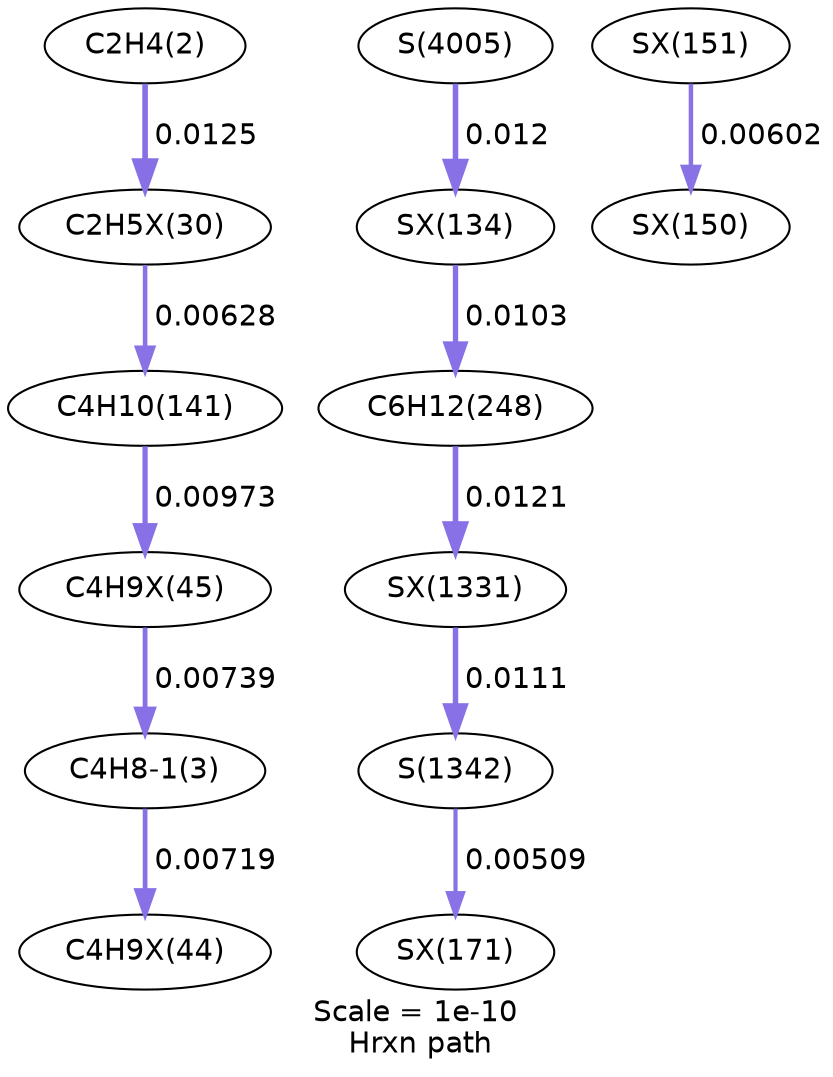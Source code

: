digraph reaction_paths {
center=1;
s5 -> s50[fontname="Helvetica", style="setlinewidth(2.69)", arrowsize=1.35, color="0.7, 0.513, 0.9"
, label=" 0.0125"];
s57 -> s6[fontname="Helvetica", style="setlinewidth(2.3)", arrowsize=1.15, color="0.7, 0.507, 0.9"
, label=" 0.00739"];
s6 -> s56[fontname="Helvetica", style="setlinewidth(2.27)", arrowsize=1.14, color="0.7, 0.507, 0.9"
, label=" 0.00719"];
s50 -> s12[fontname="Helvetica", style="setlinewidth(2.17)", arrowsize=1.09, color="0.7, 0.506, 0.9"
, label=" 0.00628"];
s12 -> s57[fontname="Helvetica", style="setlinewidth(2.5)", arrowsize=1.25, color="0.7, 0.51, 0.9"
, label=" 0.00973"];
s24 -> s108[fontname="Helvetica", style="setlinewidth(2.67)", arrowsize=1.33, color="0.7, 0.512, 0.9"
, label=" 0.0121"];
s71 -> s24[fontname="Helvetica", style="setlinewidth(2.55)", arrowsize=1.27, color="0.7, 0.51, 0.9"
, label=" 0.0103"];
s36 -> s77[fontname="Helvetica", style="setlinewidth(2.01)", arrowsize=1.01, color="0.7, 0.505, 0.9"
, label=" 0.00509"];
s108 -> s36[fontname="Helvetica", style="setlinewidth(2.6)", arrowsize=1.3, color="0.7, 0.511, 0.9"
, label=" 0.0111"];
s74 -> s73[fontname="Helvetica", style="setlinewidth(2.14)", arrowsize=1.07, color="0.7, 0.506, 0.9"
, label=" 0.00602"];
s42 -> s71[fontname="Helvetica", style="setlinewidth(2.66)", arrowsize=1.33, color="0.7, 0.512, 0.9"
, label=" 0.012"];
s5 [ fontname="Helvetica", label="C2H4(2)"];
s6 [ fontname="Helvetica", label="C4H8-1(3)"];
s12 [ fontname="Helvetica", label="C4H10(141)"];
s24 [ fontname="Helvetica", label="C6H12(248)"];
s36 [ fontname="Helvetica", label="S(1342)"];
s42 [ fontname="Helvetica", label="S(4005)"];
s50 [ fontname="Helvetica", label="C2H5X(30)"];
s56 [ fontname="Helvetica", label="C4H9X(44)"];
s57 [ fontname="Helvetica", label="C4H9X(45)"];
s71 [ fontname="Helvetica", label="SX(134)"];
s73 [ fontname="Helvetica", label="SX(150)"];
s74 [ fontname="Helvetica", label="SX(151)"];
s77 [ fontname="Helvetica", label="SX(171)"];
s108 [ fontname="Helvetica", label="SX(1331)"];
 label = "Scale = 1e-10\l Hrxn path";
 fontname = "Helvetica";
}
